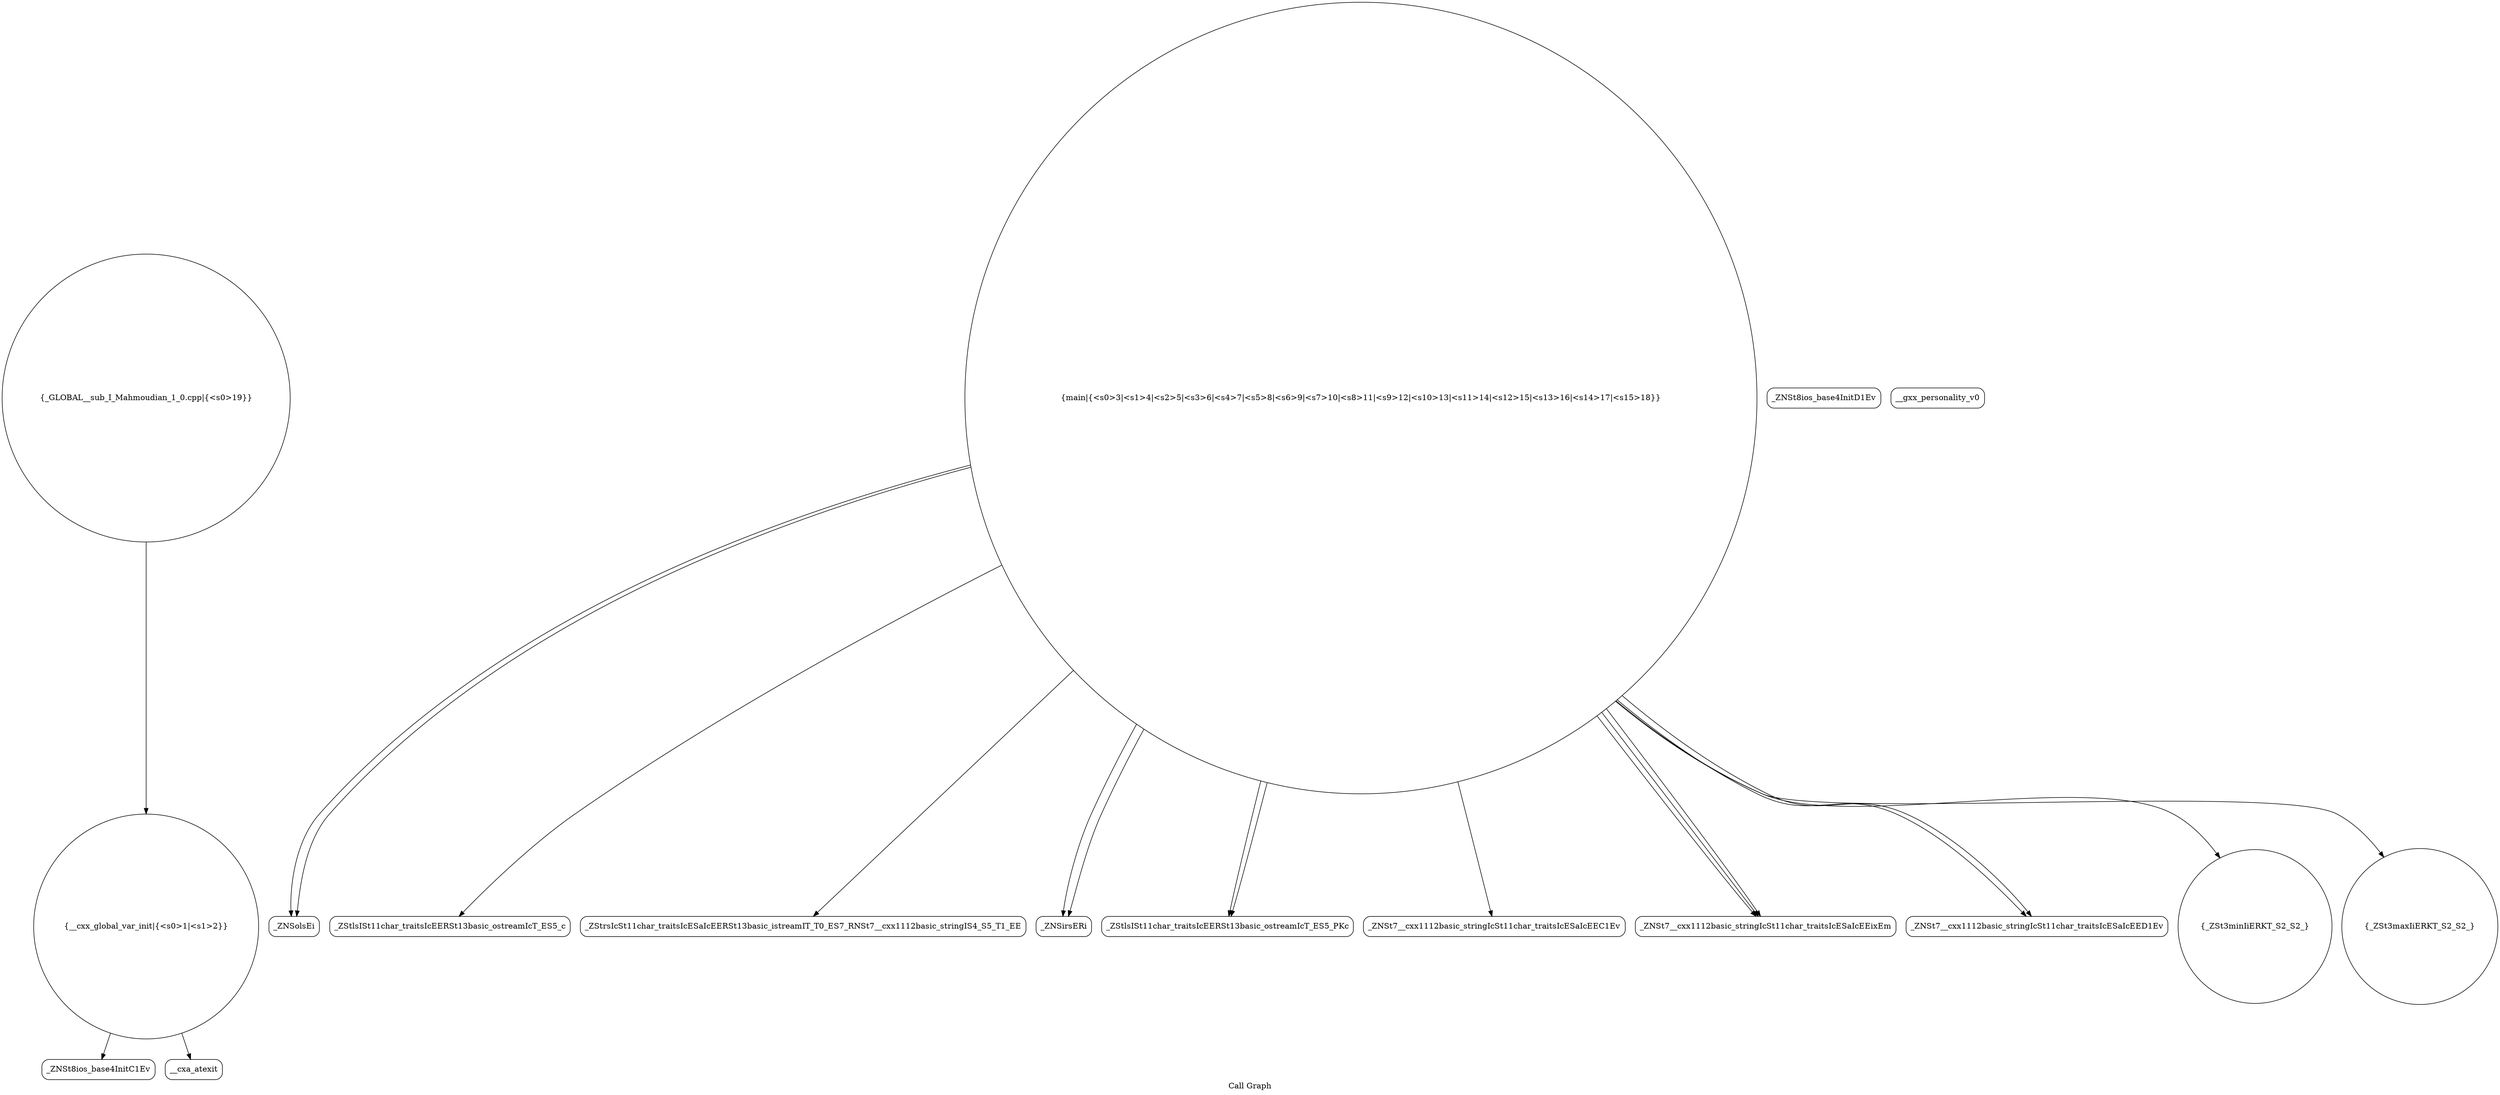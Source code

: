 digraph "Call Graph" {
	label="Call Graph";

	Node0x56471f06b1e0 [shape=record,shape=circle,label="{__cxx_global_var_init|{<s0>1|<s1>2}}"];
	Node0x56471f06b1e0:s0 -> Node0x56471f0b20b0[color=black];
	Node0x56471f06b1e0:s1 -> Node0x56471f0b21b0[color=black];
	Node0x56471f0b23b0 [shape=record,shape=Mrecord,label="{_ZNSolsEi}"];
	Node0x56471f0b2730 [shape=record,shape=Mrecord,label="{_ZStlsISt11char_traitsIcEERSt13basic_ostreamIcT_ES5_c}"];
	Node0x56471f0b2130 [shape=record,shape=Mrecord,label="{_ZNSt8ios_base4InitD1Ev}"];
	Node0x56471f0b24b0 [shape=record,shape=Mrecord,label="{_ZStrsIcSt11char_traitsIcESaIcEERSt13basic_istreamIT_T0_ES7_RNSt7__cxx1112basic_stringIS4_S5_T1_EE}"];
	Node0x56471f0b2830 [shape=record,shape=circle,label="{_GLOBAL__sub_I_Mahmoudian_1_0.cpp|{<s0>19}}"];
	Node0x56471f0b2830:s0 -> Node0x56471f06b1e0[color=black];
	Node0x56471f0b2230 [shape=record,shape=circle,label="{main|{<s0>3|<s1>4|<s2>5|<s3>6|<s4>7|<s5>8|<s6>9|<s7>10|<s8>11|<s9>12|<s10>13|<s11>14|<s12>15|<s13>16|<s14>17|<s15>18}}"];
	Node0x56471f0b2230:s0 -> Node0x56471f0b22b0[color=black];
	Node0x56471f0b2230:s1 -> Node0x56471f0b2330[color=black];
	Node0x56471f0b2230:s2 -> Node0x56471f0b23b0[color=black];
	Node0x56471f0b2230:s3 -> Node0x56471f0b2330[color=black];
	Node0x56471f0b2230:s4 -> Node0x56471f0b22b0[color=black];
	Node0x56471f0b2230:s5 -> Node0x56471f0b2430[color=black];
	Node0x56471f0b2230:s6 -> Node0x56471f0b24b0[color=black];
	Node0x56471f0b2230:s7 -> Node0x56471f0b25b0[color=black];
	Node0x56471f0b2230:s8 -> Node0x56471f0b27b0[color=black];
	Node0x56471f0b2230:s9 -> Node0x56471f0b25b0[color=black];
	Node0x56471f0b2230:s10 -> Node0x56471f0b25b0[color=black];
	Node0x56471f0b2230:s11 -> Node0x56471f0b2630[color=black];
	Node0x56471f0b2230:s12 -> Node0x56471f0b26b0[color=black];
	Node0x56471f0b2230:s13 -> Node0x56471f0b23b0[color=black];
	Node0x56471f0b2230:s14 -> Node0x56471f0b2730[color=black];
	Node0x56471f0b2230:s15 -> Node0x56471f0b27b0[color=black];
	Node0x56471f0b25b0 [shape=record,shape=Mrecord,label="{_ZNSt7__cxx1112basic_stringIcSt11char_traitsIcESaIcEEixEm}"];
	Node0x56471f0b2330 [shape=record,shape=Mrecord,label="{_ZStlsISt11char_traitsIcEERSt13basic_ostreamIcT_ES5_PKc}"];
	Node0x56471f0b26b0 [shape=record,shape=circle,label="{_ZSt3maxIiERKT_S2_S2_}"];
	Node0x56471f0b20b0 [shape=record,shape=Mrecord,label="{_ZNSt8ios_base4InitC1Ev}"];
	Node0x56471f0b2430 [shape=record,shape=Mrecord,label="{_ZNSt7__cxx1112basic_stringIcSt11char_traitsIcESaIcEEC1Ev}"];
	Node0x56471f0b27b0 [shape=record,shape=Mrecord,label="{_ZNSt7__cxx1112basic_stringIcSt11char_traitsIcESaIcEED1Ev}"];
	Node0x56471f0b21b0 [shape=record,shape=Mrecord,label="{__cxa_atexit}"];
	Node0x56471f0b2530 [shape=record,shape=Mrecord,label="{__gxx_personality_v0}"];
	Node0x56471f0b22b0 [shape=record,shape=Mrecord,label="{_ZNSirsERi}"];
	Node0x56471f0b2630 [shape=record,shape=circle,label="{_ZSt3minIiERKT_S2_S2_}"];
}
